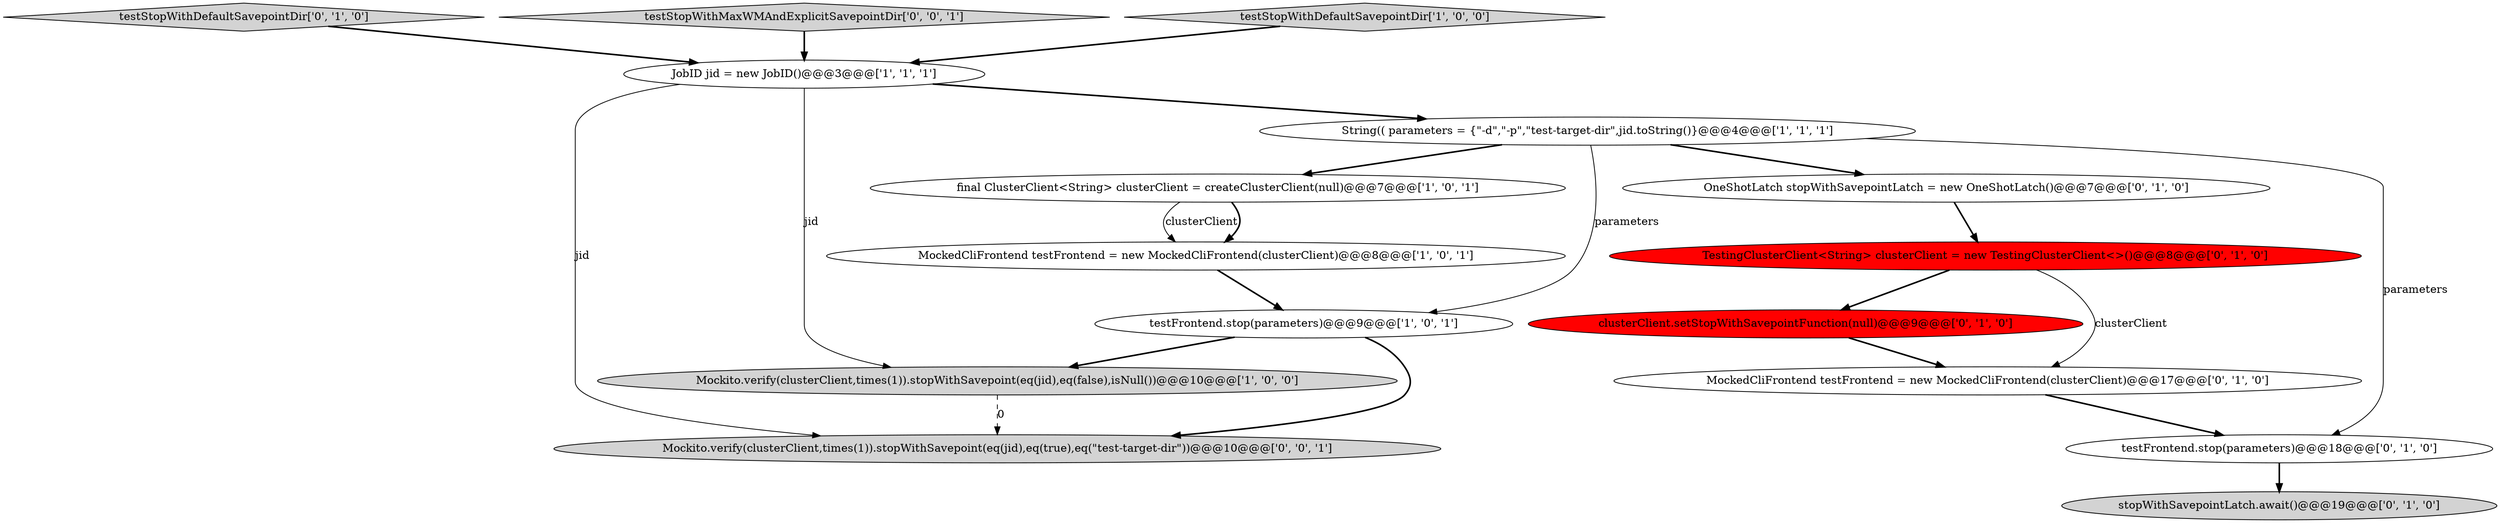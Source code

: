 digraph {
2 [style = filled, label = "JobID jid = new JobID()@@@3@@@['1', '1', '1']", fillcolor = white, shape = ellipse image = "AAA0AAABBB1BBB"];
12 [style = filled, label = "OneShotLatch stopWithSavepointLatch = new OneShotLatch()@@@7@@@['0', '1', '0']", fillcolor = white, shape = ellipse image = "AAA0AAABBB2BBB"];
9 [style = filled, label = "testStopWithDefaultSavepointDir['0', '1', '0']", fillcolor = lightgray, shape = diamond image = "AAA0AAABBB2BBB"];
3 [style = filled, label = "MockedCliFrontend testFrontend = new MockedCliFrontend(clusterClient)@@@8@@@['1', '0', '1']", fillcolor = white, shape = ellipse image = "AAA0AAABBB1BBB"];
7 [style = filled, label = "clusterClient.setStopWithSavepointFunction(null)@@@9@@@['0', '1', '0']", fillcolor = red, shape = ellipse image = "AAA1AAABBB2BBB"];
15 [style = filled, label = "testStopWithMaxWMAndExplicitSavepointDir['0', '0', '1']", fillcolor = lightgray, shape = diamond image = "AAA0AAABBB3BBB"];
1 [style = filled, label = "testStopWithDefaultSavepointDir['1', '0', '0']", fillcolor = lightgray, shape = diamond image = "AAA0AAABBB1BBB"];
6 [style = filled, label = "final ClusterClient<String> clusterClient = createClusterClient(null)@@@7@@@['1', '0', '1']", fillcolor = white, shape = ellipse image = "AAA0AAABBB1BBB"];
5 [style = filled, label = "testFrontend.stop(parameters)@@@9@@@['1', '0', '1']", fillcolor = white, shape = ellipse image = "AAA0AAABBB1BBB"];
4 [style = filled, label = "String(( parameters = {\"-d\",\"-p\",\"test-target-dir\",jid.toString()}@@@4@@@['1', '1', '1']", fillcolor = white, shape = ellipse image = "AAA0AAABBB1BBB"];
0 [style = filled, label = "Mockito.verify(clusterClient,times(1)).stopWithSavepoint(eq(jid),eq(false),isNull())@@@10@@@['1', '0', '0']", fillcolor = lightgray, shape = ellipse image = "AAA0AAABBB1BBB"];
11 [style = filled, label = "stopWithSavepointLatch.await()@@@19@@@['0', '1', '0']", fillcolor = lightgray, shape = ellipse image = "AAA0AAABBB2BBB"];
10 [style = filled, label = "TestingClusterClient<String> clusterClient = new TestingClusterClient<>()@@@8@@@['0', '1', '0']", fillcolor = red, shape = ellipse image = "AAA1AAABBB2BBB"];
13 [style = filled, label = "testFrontend.stop(parameters)@@@18@@@['0', '1', '0']", fillcolor = white, shape = ellipse image = "AAA0AAABBB2BBB"];
14 [style = filled, label = "Mockito.verify(clusterClient,times(1)).stopWithSavepoint(eq(jid),eq(true),eq(\"test-target-dir\"))@@@10@@@['0', '0', '1']", fillcolor = lightgray, shape = ellipse image = "AAA0AAABBB3BBB"];
8 [style = filled, label = "MockedCliFrontend testFrontend = new MockedCliFrontend(clusterClient)@@@17@@@['0', '1', '0']", fillcolor = white, shape = ellipse image = "AAA0AAABBB2BBB"];
6->3 [style = solid, label="clusterClient"];
6->3 [style = bold, label=""];
15->2 [style = bold, label=""];
4->6 [style = bold, label=""];
9->2 [style = bold, label=""];
5->14 [style = bold, label=""];
7->8 [style = bold, label=""];
2->4 [style = bold, label=""];
10->7 [style = bold, label=""];
13->11 [style = bold, label=""];
2->0 [style = solid, label="jid"];
4->5 [style = solid, label="parameters"];
0->14 [style = dashed, label="0"];
3->5 [style = bold, label=""];
12->10 [style = bold, label=""];
5->0 [style = bold, label=""];
4->12 [style = bold, label=""];
1->2 [style = bold, label=""];
4->13 [style = solid, label="parameters"];
8->13 [style = bold, label=""];
10->8 [style = solid, label="clusterClient"];
2->14 [style = solid, label="jid"];
}
